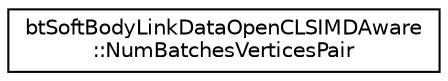 digraph "Graphical Class Hierarchy"
{
  edge [fontname="Helvetica",fontsize="10",labelfontname="Helvetica",labelfontsize="10"];
  node [fontname="Helvetica",fontsize="10",shape=record];
  rankdir="LR";
  Node1 [label="btSoftBodyLinkDataOpenCLSIMDAware\l::NumBatchesVerticesPair",height=0.2,width=0.4,color="black", fillcolor="white", style="filled",URL="$structbt_soft_body_link_data_open_c_l_s_i_m_d_aware_1_1_num_batches_vertices_pair.html"];
}
